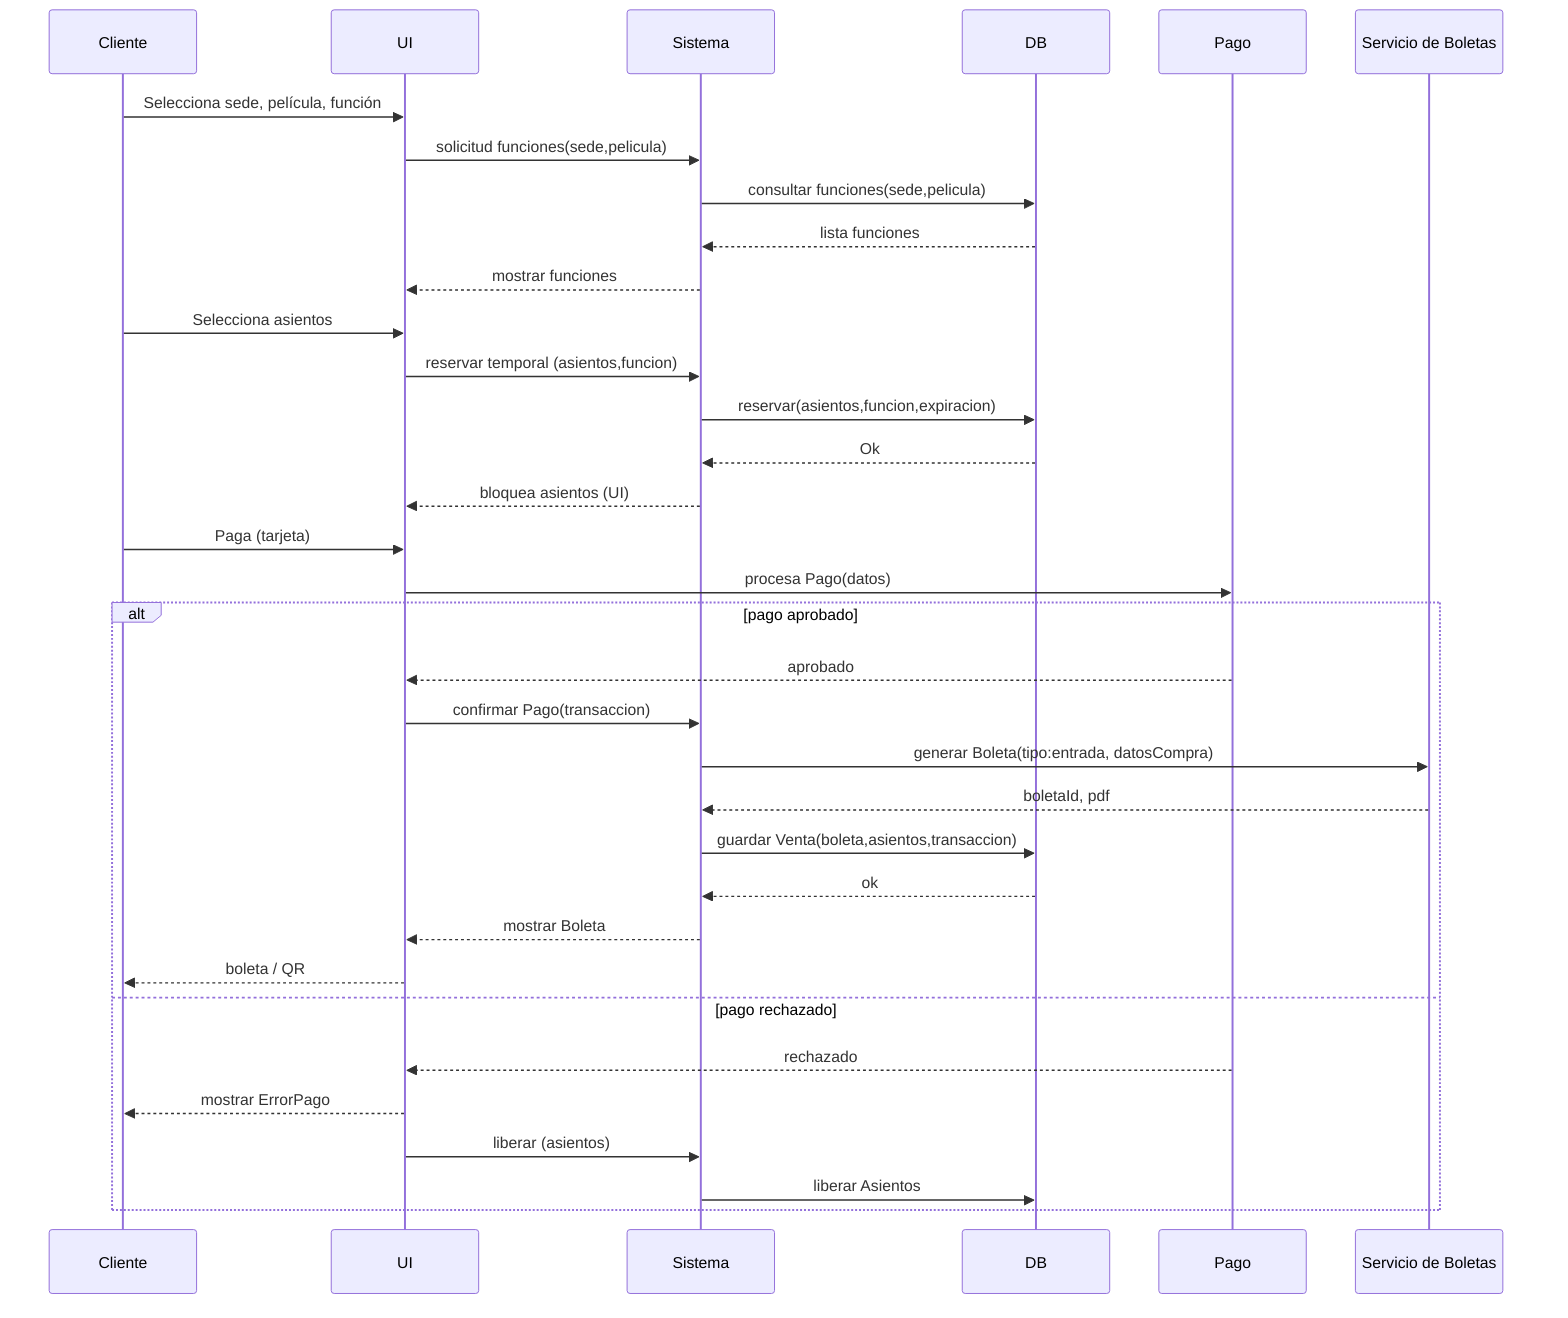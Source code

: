 sequenceDiagram
  participant Cliente
  participant UI
  participant Sistema
  participant DB
  participant Pago
  participant Emision as Servicio de Boletas

  Cliente->>UI: Selecciona sede, película, función
  UI->>Sistema: solicitud funciones(sede,pelicula)
  Sistema->>DB: consultar funciones(sede,pelicula)
  DB-->>Sistema: lista funciones
  Sistema-->>UI: mostrar funciones

  Cliente->>UI: Selecciona asientos
  UI->>Sistema: reservar temporal (asientos,funcion)
  Sistema->>DB: reservar(asientos,funcion,expiracion)
  DB-->>Sistema: Ok
  Sistema-->>UI: bloquea asientos (UI)

  Cliente->>UI: Paga (tarjeta)
  UI->>Pago: procesa Pago(datos)
  alt pago aprobado
    Pago-->>UI: aprobado
    UI->>Sistema: confirmar Pago(transaccion)
    Sistema->>Emision: generar Boleta(tipo:entrada, datosCompra)
    Emision-->>Sistema: boletaId, pdf
    Sistema->>DB: guardar Venta(boleta,asientos,transaccion)
    DB-->>Sistema: ok
    Sistema-->>UI: mostrar Boleta
    UI-->>Cliente: boleta / QR
  else pago rechazado
    Pago-->>UI: rechazado
    UI-->>Cliente: mostrar ErrorPago
    UI->>Sistema: liberar (asientos)
    Sistema->>DB: liberar Asientos
  end